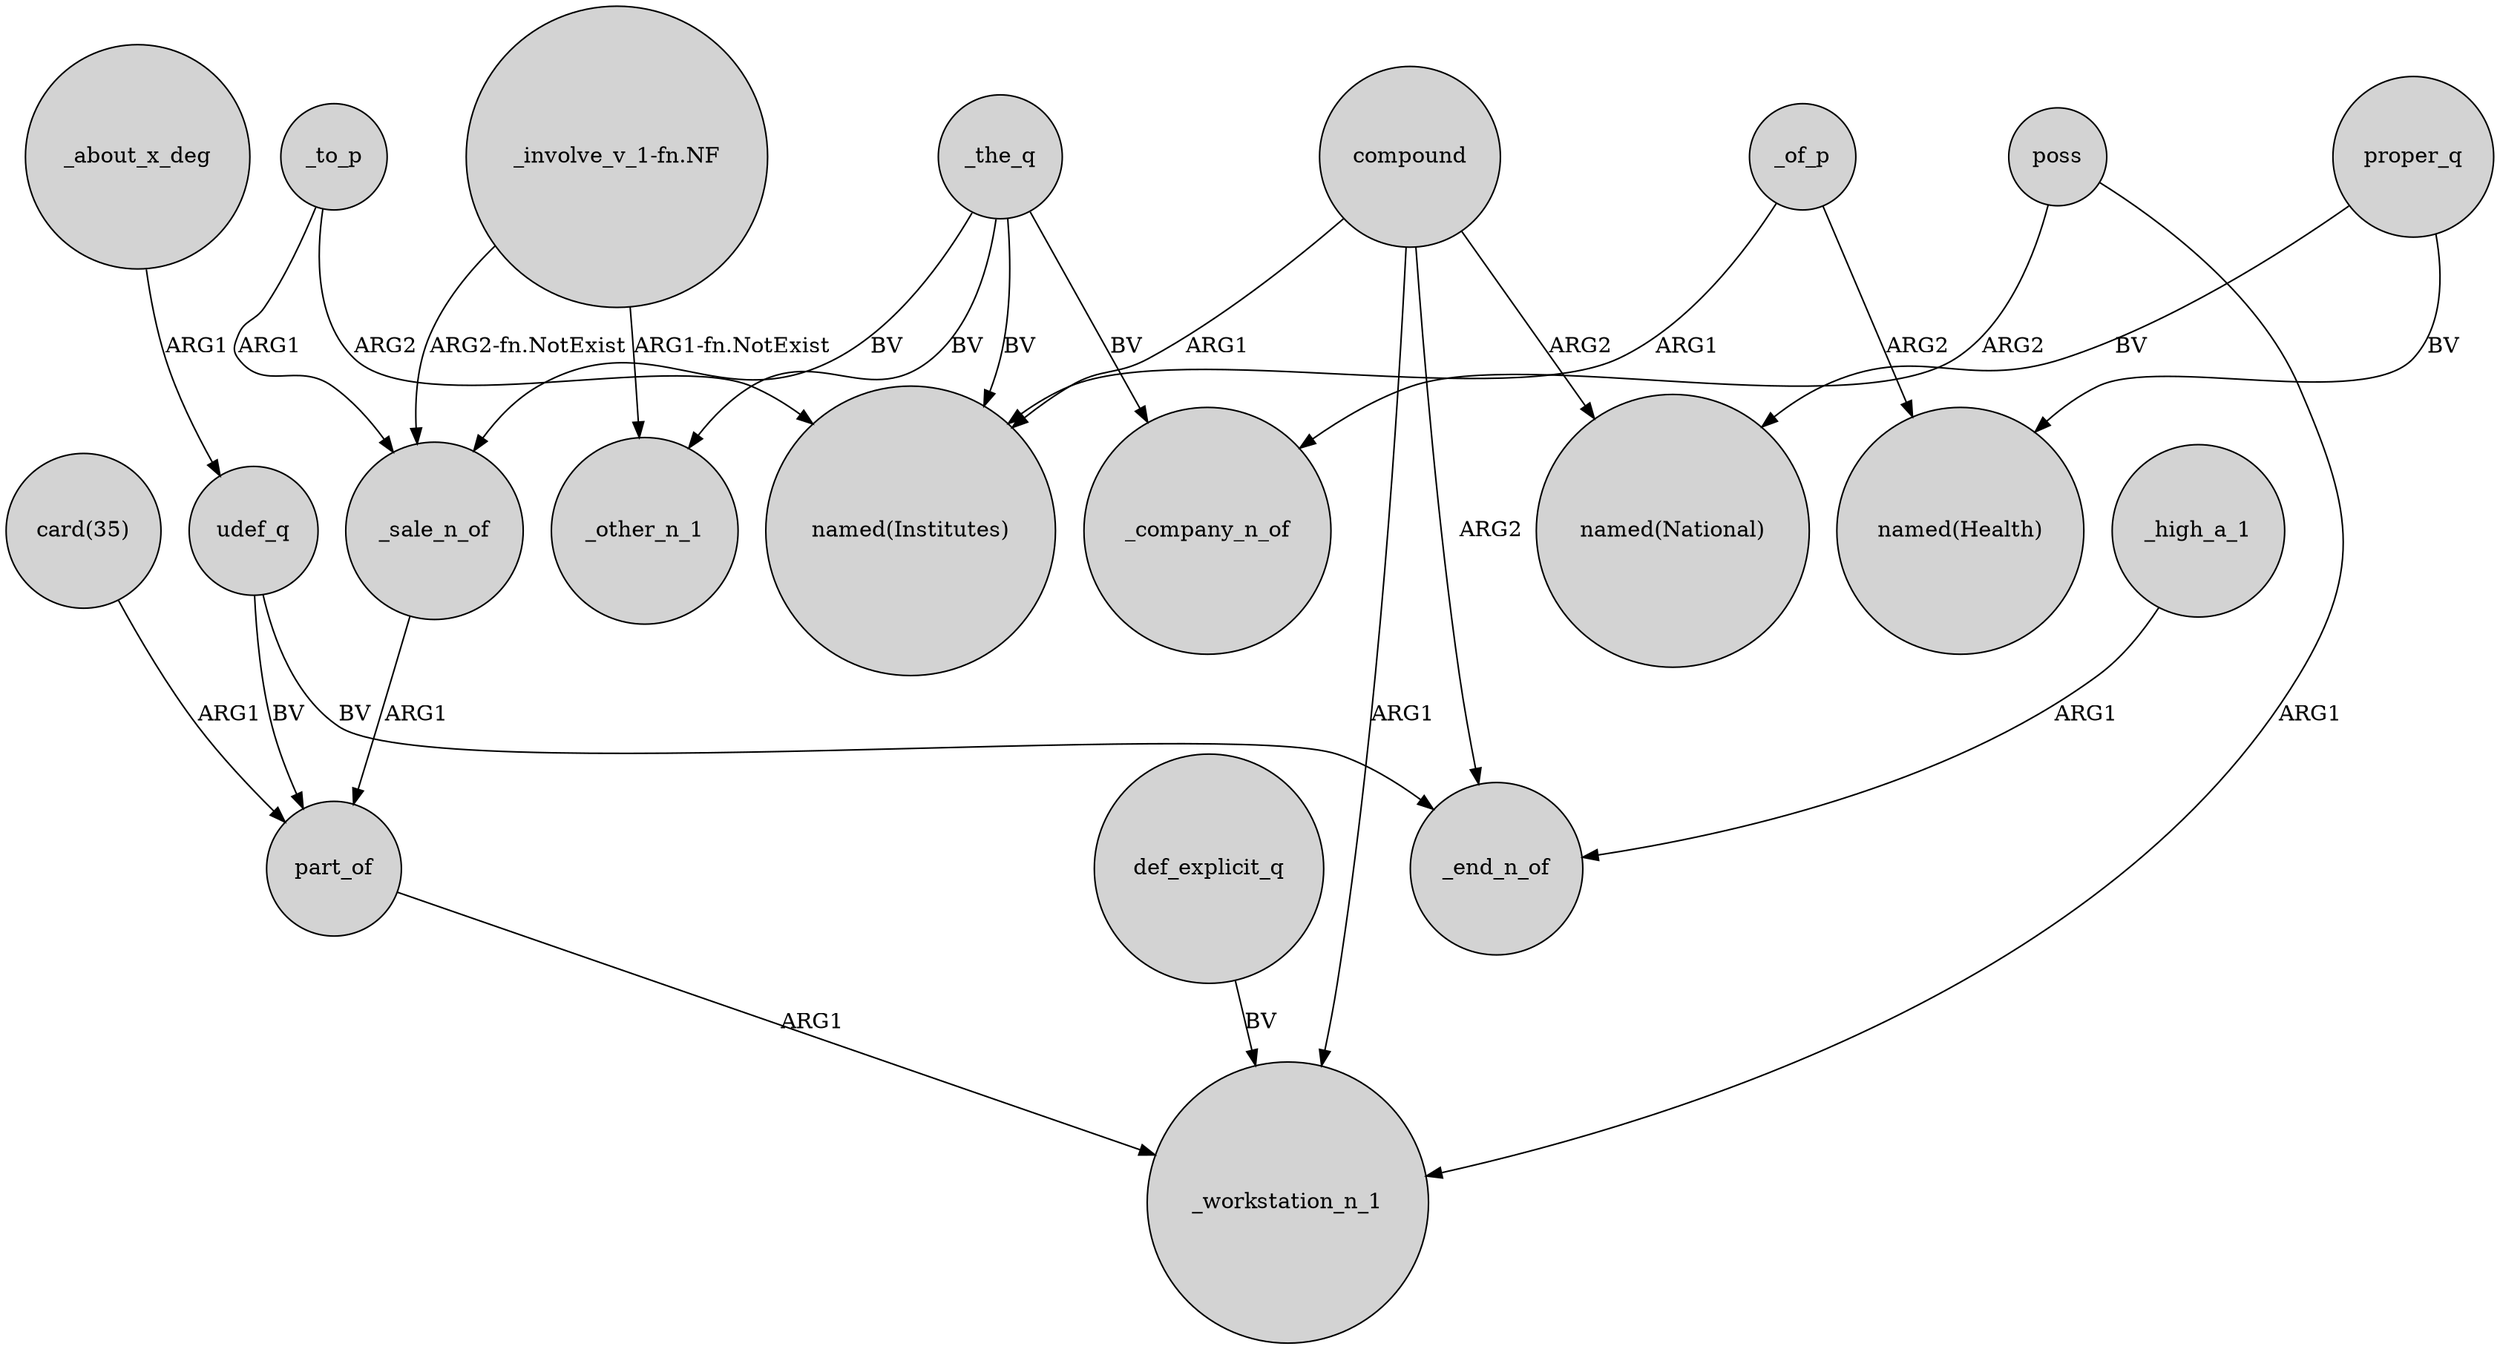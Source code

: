 digraph {
	node [shape=circle style=filled]
	_to_p -> "named(Institutes)" [label=ARG2]
	def_explicit_q -> _workstation_n_1 [label=BV]
	udef_q -> part_of [label=BV]
	udef_q -> _end_n_of [label=BV]
	proper_q -> "named(Health)" [label=BV]
	_about_x_deg -> udef_q [label=ARG1]
	_to_p -> _sale_n_of [label=ARG1]
	_the_q -> _company_n_of [label=BV]
	_of_p -> "named(Institutes)" [label=ARG1]
	compound -> "named(National)" [label=ARG2]
	_the_q -> _sale_n_of [label=BV]
	_the_q -> _other_n_1 [label=BV]
	"card(35)" -> part_of [label=ARG1]
	compound -> _end_n_of [label=ARG2]
	compound -> "named(Institutes)" [label=ARG1]
	poss -> _workstation_n_1 [label=ARG1]
	_high_a_1 -> _end_n_of [label=ARG1]
	_the_q -> "named(Institutes)" [label=BV]
	"_involve_v_1-fn.NF" -> _sale_n_of [label="ARG2-fn.NotExist"]
	_sale_n_of -> part_of [label=ARG1]
	_of_p -> "named(Health)" [label=ARG2]
	poss -> _company_n_of [label=ARG2]
	proper_q -> "named(National)" [label=BV]
	part_of -> _workstation_n_1 [label=ARG1]
	compound -> _workstation_n_1 [label=ARG1]
	"_involve_v_1-fn.NF" -> _other_n_1 [label="ARG1-fn.NotExist"]
}

